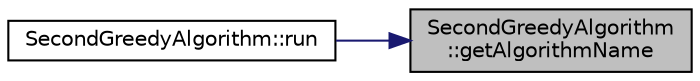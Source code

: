digraph "SecondGreedyAlgorithm::getAlgorithmName"
{
 // LATEX_PDF_SIZE
  edge [fontname="Helvetica",fontsize="10",labelfontname="Helvetica",labelfontsize="10"];
  node [fontname="Helvetica",fontsize="10",shape=record];
  rankdir="RL";
  Node1 [label="SecondGreedyAlgorithm\l::getAlgorithmName",height=0.2,width=0.4,color="black", fillcolor="grey75", style="filled", fontcolor="black",tooltip="Devuelve el nombre del algoritmo."];
  Node1 -> Node2 [dir="back",color="midnightblue",fontsize="10",style="solid",fontname="Helvetica"];
  Node2 [label="SecondGreedyAlgorithm::run",height=0.2,width=0.4,color="black", fillcolor="white", style="filled",URL="$class_second_greedy_algorithm.html#a762a19742a6cf9d39fe5e4080103b5ce",tooltip="Representa la variante del algoritmo voraz que consiste en partir de un vector que está lleno de todo..."];
}
